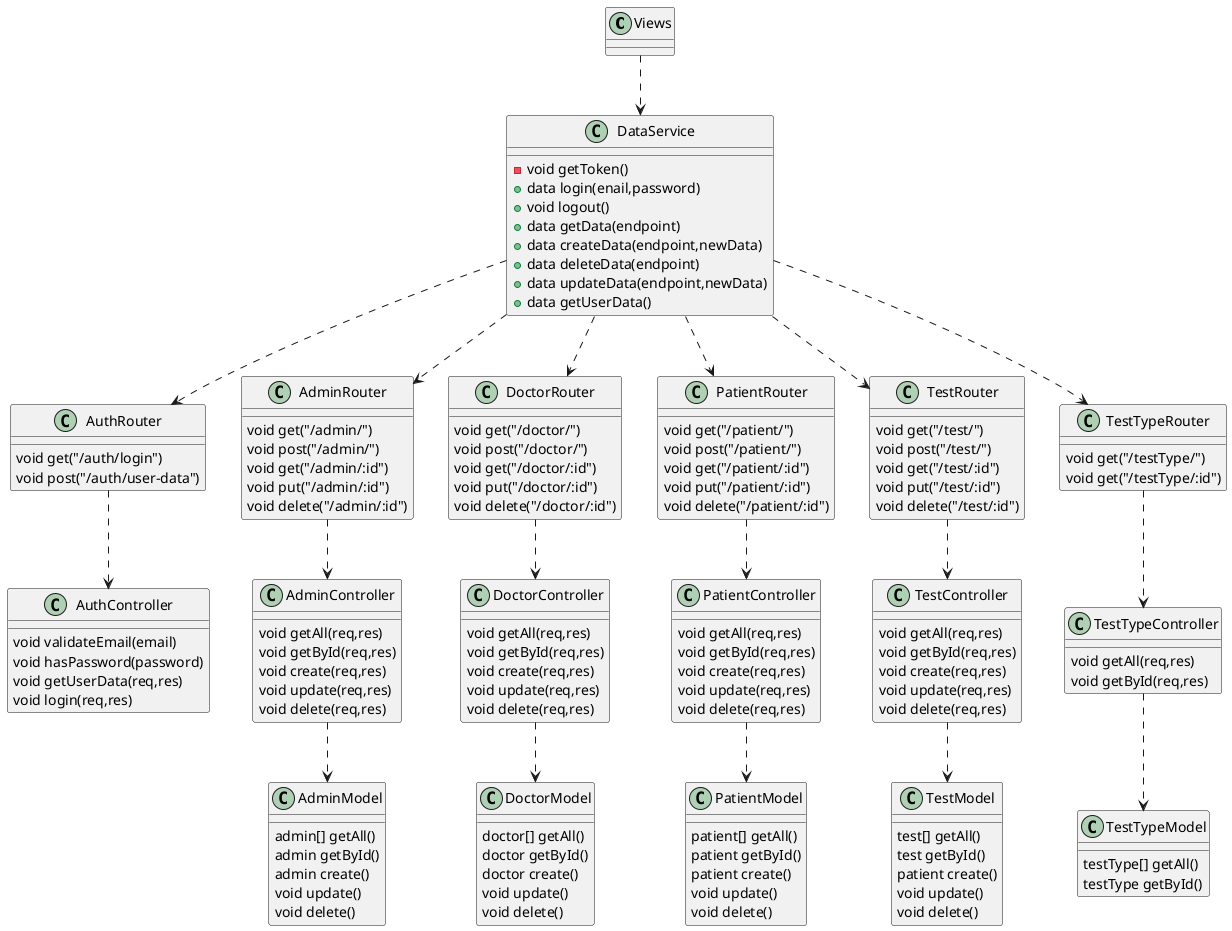 @startuml

Views ..> DataService

DataService ..> AuthRouter
DataService ..> AdminRouter
DataService ..> DoctorRouter
DataService ..> PatientRouter
DataService ..> TestRouter
DataService ..> TestTypeRouter

AuthRouter ..> AuthController
AdminRouter ..> AdminController
DoctorRouter ..> DoctorController
PatientRouter ..> PatientController
TestRouter ..> TestController
TestTypeRouter ..> TestTypeController

AdminController ..> AdminModel
DoctorController ..> DoctorModel
PatientController ..> PatientModel
TestController ..> TestModel
TestTypeController ..> TestTypeModel

class DataService {
    -void getToken()
    +data login(enail,password)
    +void logout()
    +data getData(endpoint)
    +data createData(endpoint,newData) 
    +data deleteData(endpoint) 
    +data updateData(endpoint,newData) 
    +data getUserData() 
}

class AuthRouter {
    void get("/auth/login")
    void post("/auth/user-data")
}

class AdminRouter {
    void get("/admin/")
    void post("/admin/")
    void get("/admin/:id")
    void put("/admin/:id")
    void delete("/admin/:id")
}

class DoctorRouter {
    void get("/doctor/")
    void post("/doctor/")
    void get("/doctor/:id")
    void put("/doctor/:id")
    void delete("/doctor/:id")
}

class PatientRouter {
    void get("/patient/")
    void post("/patient/")
    void get("/patient/:id")
    void put("/patient/:id")
    void delete("/patient/:id")
}

class TestRouter {
    void get("/test/")
    void post("/test/")
    void get("/test/:id")
    void put("/test/:id")
    void delete("/test/:id")
}

class TestTypeRouter {
    void get("/testType/")
    void get("/testType/:id")
}


class AuthController {
    void validateEmail(email)
    void hasPassword(password)
    void getUserData(req,res)
    void login(req,res)
}

class AdminController {
    void getAll(req,res)
    void getById(req,res)
    void create(req,res)
    void update(req,res)
    void delete(req,res)
}

class DoctorController {
    void getAll(req,res)
    void getById(req,res)
    void create(req,res)
    void update(req,res)
    void delete(req,res)
}

class PatientController {
    void getAll(req,res)
    void getById(req,res)
    void create(req,res)
    void update(req,res)
    void delete(req,res)
}

class TestController {
    void getAll(req,res)
    void getById(req,res)
    void create(req,res)
    void update(req,res)
    void delete(req,res)
}

class TestTypeController {
    void getAll(req,res)
    void getById(req,res)
}

class AdminModel {
    admin[] getAll()
    admin getById()
    admin create()
    void update()
    void delete()
}

class DoctorModel {
    doctor[] getAll()
    doctor getById()
    doctor create()
    void update()
    void delete()
}

class PatientModel {
    patient[] getAll()
    patient getById()
    patient create()
    void update()
    void delete()
}

class TestModel {
    test[] getAll()
    test getById()
    patient create()
    void update()
    void delete()
}

class TestTypeModel {
    testType[] getAll()
    testType getById()
}

@enduml